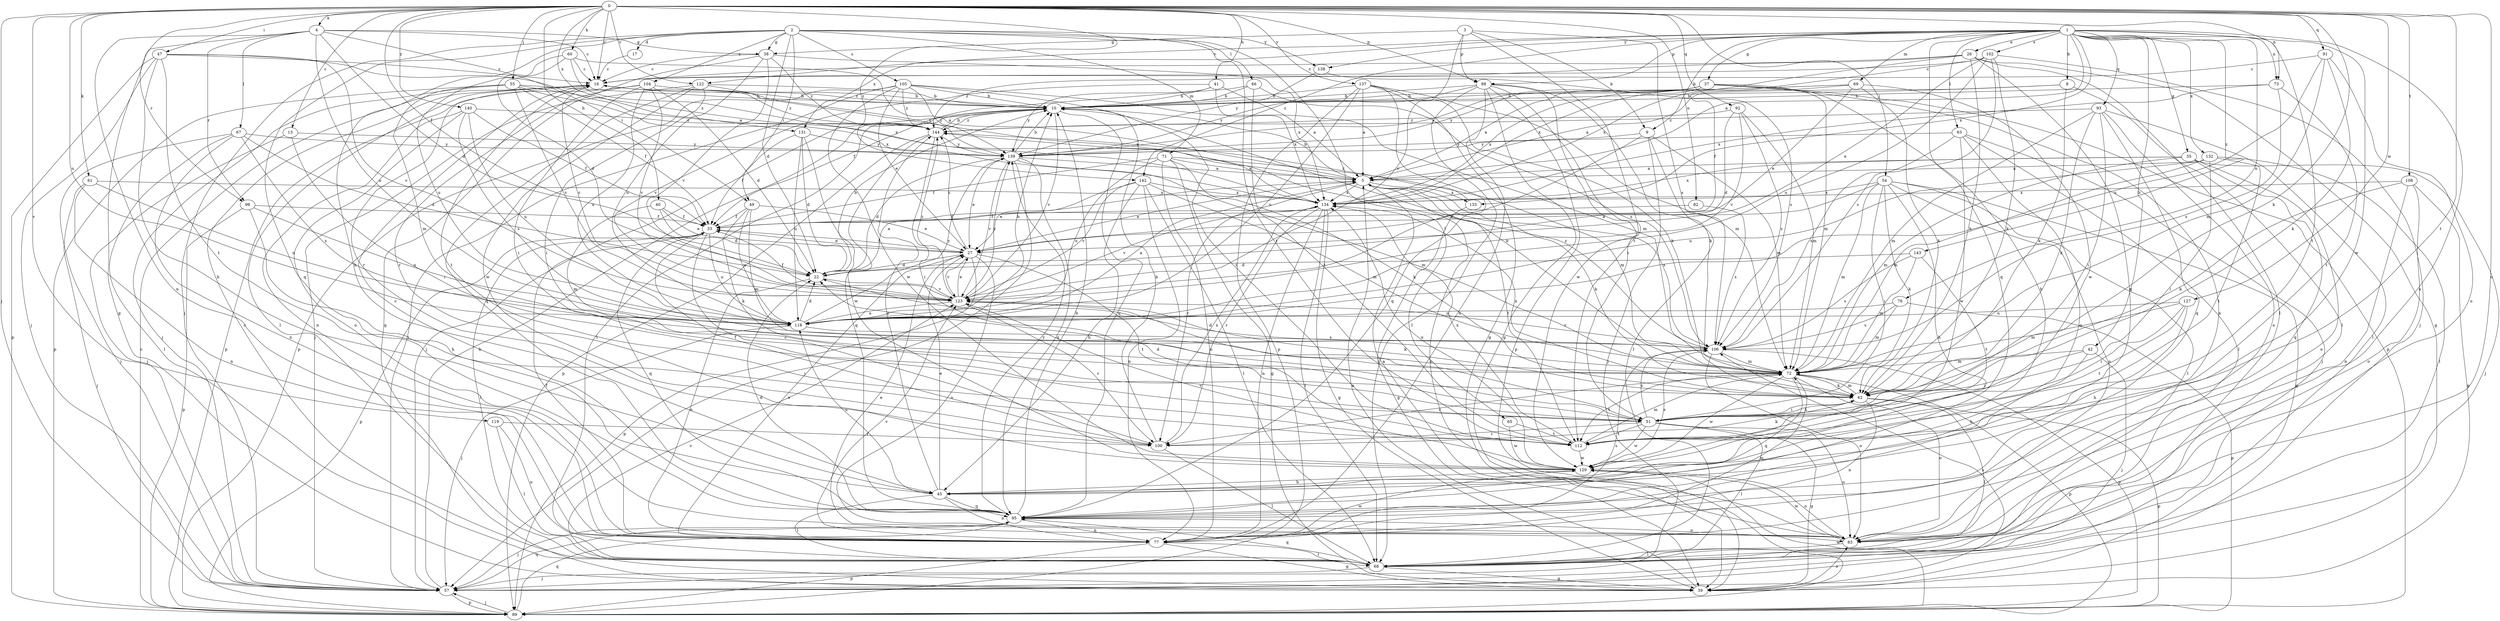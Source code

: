 strict digraph  {
0;
1;
2;
3;
4;
5;
8;
9;
10;
13;
16;
17;
22;
26;
27;
33;
35;
37;
38;
39;
40;
41;
42;
45;
47;
49;
51;
54;
55;
57;
60;
61;
62;
63;
65;
66;
67;
68;
69;
71;
72;
73;
76;
77;
82;
83;
88;
89;
91;
92;
93;
95;
98;
100;
102;
104;
105;
106;
108;
112;
118;
119;
122;
123;
127;
129;
131;
132;
133;
134;
137;
138;
139;
140;
142;
143;
144;
0 -> 4  [label=a];
0 -> 13  [label=c];
0 -> 16  [label=c];
0 -> 33  [label=f];
0 -> 40  [label=h];
0 -> 41  [label=h];
0 -> 47  [label=i];
0 -> 54  [label=j];
0 -> 55  [label=j];
0 -> 57  [label=j];
0 -> 60  [label=k];
0 -> 61  [label=k];
0 -> 62  [label=k];
0 -> 73  [label=n];
0 -> 82  [label=o];
0 -> 83  [label=o];
0 -> 88  [label=p];
0 -> 91  [label=q];
0 -> 92  [label=q];
0 -> 98  [label=r];
0 -> 108  [label=t];
0 -> 112  [label=t];
0 -> 118  [label=u];
0 -> 119  [label=v];
0 -> 122  [label=v];
0 -> 127  [label=w];
0 -> 131  [label=x];
0 -> 137  [label=y];
0 -> 140  [label=z];
0 -> 142  [label=z];
1 -> 5  [label=a];
1 -> 8  [label=b];
1 -> 9  [label=b];
1 -> 26  [label=e];
1 -> 35  [label=g];
1 -> 37  [label=g];
1 -> 42  [label=h];
1 -> 63  [label=l];
1 -> 69  [label=m];
1 -> 73  [label=n];
1 -> 76  [label=n];
1 -> 83  [label=o];
1 -> 88  [label=p];
1 -> 93  [label=q];
1 -> 95  [label=q];
1 -> 102  [label=s];
1 -> 112  [label=t];
1 -> 122  [label=v];
1 -> 129  [label=w];
1 -> 131  [label=x];
1 -> 132  [label=x];
1 -> 133  [label=x];
1 -> 138  [label=y];
1 -> 142  [label=z];
1 -> 143  [label=z];
2 -> 17  [label=d];
2 -> 22  [label=d];
2 -> 38  [label=g];
2 -> 45  [label=h];
2 -> 49  [label=i];
2 -> 57  [label=j];
2 -> 65  [label=l];
2 -> 66  [label=l];
2 -> 71  [label=m];
2 -> 95  [label=q];
2 -> 104  [label=s];
2 -> 105  [label=s];
2 -> 112  [label=t];
2 -> 138  [label=y];
3 -> 9  [label=b];
3 -> 38  [label=g];
3 -> 88  [label=p];
3 -> 106  [label=s];
3 -> 112  [label=t];
3 -> 123  [label=v];
4 -> 16  [label=c];
4 -> 22  [label=d];
4 -> 38  [label=g];
4 -> 39  [label=g];
4 -> 49  [label=i];
4 -> 67  [label=l];
4 -> 77  [label=n];
4 -> 98  [label=r];
4 -> 118  [label=u];
5 -> 10  [label=b];
5 -> 27  [label=e];
5 -> 62  [label=k];
5 -> 83  [label=o];
5 -> 100  [label=r];
5 -> 106  [label=s];
5 -> 112  [label=t];
5 -> 133  [label=x];
5 -> 134  [label=x];
8 -> 5  [label=a];
8 -> 10  [label=b];
8 -> 62  [label=k];
8 -> 68  [label=l];
9 -> 57  [label=j];
9 -> 68  [label=l];
9 -> 72  [label=m];
9 -> 123  [label=v];
9 -> 139  [label=y];
10 -> 16  [label=c];
10 -> 57  [label=j];
10 -> 68  [label=l];
10 -> 95  [label=q];
10 -> 123  [label=v];
10 -> 144  [label=z];
13 -> 51  [label=i];
13 -> 57  [label=j];
13 -> 139  [label=y];
16 -> 10  [label=b];
16 -> 68  [label=l];
16 -> 100  [label=r];
16 -> 112  [label=t];
16 -> 134  [label=x];
16 -> 144  [label=z];
17 -> 16  [label=c];
22 -> 5  [label=a];
22 -> 10  [label=b];
22 -> 77  [label=n];
22 -> 123  [label=v];
26 -> 16  [label=c];
26 -> 39  [label=g];
26 -> 62  [label=k];
26 -> 68  [label=l];
26 -> 95  [label=q];
26 -> 134  [label=x];
26 -> 144  [label=z];
27 -> 22  [label=d];
27 -> 33  [label=f];
27 -> 83  [label=o];
27 -> 89  [label=p];
27 -> 112  [label=t];
27 -> 123  [label=v];
27 -> 144  [label=z];
33 -> 27  [label=e];
33 -> 68  [label=l];
33 -> 89  [label=p];
33 -> 95  [label=q];
33 -> 100  [label=r];
33 -> 118  [label=u];
35 -> 5  [label=a];
35 -> 57  [label=j];
35 -> 72  [label=m];
35 -> 83  [label=o];
35 -> 95  [label=q];
35 -> 134  [label=x];
37 -> 5  [label=a];
37 -> 10  [label=b];
37 -> 45  [label=h];
37 -> 72  [label=m];
37 -> 77  [label=n];
37 -> 89  [label=p];
37 -> 134  [label=x];
37 -> 139  [label=y];
38 -> 16  [label=c];
38 -> 39  [label=g];
38 -> 118  [label=u];
38 -> 123  [label=v];
38 -> 134  [label=x];
38 -> 144  [label=z];
39 -> 5  [label=a];
39 -> 83  [label=o];
39 -> 106  [label=s];
39 -> 123  [label=v];
40 -> 22  [label=d];
40 -> 27  [label=e];
40 -> 33  [label=f];
40 -> 72  [label=m];
41 -> 5  [label=a];
41 -> 10  [label=b];
41 -> 123  [label=v];
41 -> 134  [label=x];
41 -> 139  [label=y];
42 -> 45  [label=h];
42 -> 51  [label=i];
42 -> 57  [label=j];
42 -> 72  [label=m];
45 -> 27  [label=e];
45 -> 68  [label=l];
45 -> 77  [label=n];
45 -> 95  [label=q];
45 -> 118  [label=u];
45 -> 144  [label=z];
47 -> 5  [label=a];
47 -> 16  [label=c];
47 -> 45  [label=h];
47 -> 57  [label=j];
47 -> 89  [label=p];
47 -> 112  [label=t];
47 -> 123  [label=v];
49 -> 27  [label=e];
49 -> 33  [label=f];
49 -> 62  [label=k];
49 -> 72  [label=m];
49 -> 118  [label=u];
51 -> 22  [label=d];
51 -> 39  [label=g];
51 -> 62  [label=k];
51 -> 68  [label=l];
51 -> 83  [label=o];
51 -> 100  [label=r];
51 -> 106  [label=s];
51 -> 112  [label=t];
51 -> 129  [label=w];
54 -> 27  [label=e];
54 -> 39  [label=g];
54 -> 45  [label=h];
54 -> 51  [label=i];
54 -> 62  [label=k];
54 -> 68  [label=l];
54 -> 72  [label=m];
54 -> 83  [label=o];
54 -> 134  [label=x];
55 -> 10  [label=b];
55 -> 33  [label=f];
55 -> 57  [label=j];
55 -> 72  [label=m];
55 -> 89  [label=p];
55 -> 123  [label=v];
55 -> 134  [label=x];
55 -> 144  [label=z];
57 -> 10  [label=b];
57 -> 89  [label=p];
57 -> 95  [label=q];
60 -> 5  [label=a];
60 -> 16  [label=c];
60 -> 22  [label=d];
60 -> 118  [label=u];
60 -> 134  [label=x];
61 -> 57  [label=j];
61 -> 77  [label=n];
61 -> 118  [label=u];
61 -> 134  [label=x];
62 -> 51  [label=i];
62 -> 68  [label=l];
62 -> 72  [label=m];
62 -> 77  [label=n];
62 -> 89  [label=p];
62 -> 134  [label=x];
63 -> 57  [label=j];
63 -> 68  [label=l];
63 -> 95  [label=q];
63 -> 106  [label=s];
63 -> 129  [label=w];
63 -> 139  [label=y];
65 -> 112  [label=t];
65 -> 129  [label=w];
66 -> 10  [label=b];
66 -> 33  [label=f];
66 -> 106  [label=s];
66 -> 112  [label=t];
67 -> 22  [label=d];
67 -> 57  [label=j];
67 -> 68  [label=l];
67 -> 77  [label=n];
67 -> 106  [label=s];
67 -> 139  [label=y];
68 -> 16  [label=c];
68 -> 39  [label=g];
68 -> 57  [label=j];
68 -> 95  [label=q];
69 -> 10  [label=b];
69 -> 27  [label=e];
69 -> 33  [label=f];
69 -> 62  [label=k];
69 -> 129  [label=w];
69 -> 139  [label=y];
71 -> 5  [label=a];
71 -> 33  [label=f];
71 -> 39  [label=g];
71 -> 62  [label=k];
71 -> 72  [label=m];
71 -> 77  [label=n];
71 -> 118  [label=u];
72 -> 10  [label=b];
72 -> 22  [label=d];
72 -> 62  [label=k];
72 -> 83  [label=o];
72 -> 89  [label=p];
72 -> 95  [label=q];
72 -> 100  [label=r];
72 -> 112  [label=t];
72 -> 129  [label=w];
73 -> 10  [label=b];
73 -> 106  [label=s];
73 -> 112  [label=t];
73 -> 134  [label=x];
76 -> 72  [label=m];
76 -> 89  [label=p];
76 -> 106  [label=s];
76 -> 118  [label=u];
77 -> 27  [label=e];
77 -> 33  [label=f];
77 -> 39  [label=g];
77 -> 68  [label=l];
77 -> 72  [label=m];
77 -> 89  [label=p];
77 -> 106  [label=s];
77 -> 123  [label=v];
77 -> 129  [label=w];
82 -> 33  [label=f];
82 -> 106  [label=s];
83 -> 5  [label=a];
83 -> 27  [label=e];
83 -> 68  [label=l];
83 -> 129  [label=w];
88 -> 10  [label=b];
88 -> 39  [label=g];
88 -> 51  [label=i];
88 -> 62  [label=k];
88 -> 68  [label=l];
88 -> 77  [label=n];
88 -> 89  [label=p];
88 -> 129  [label=w];
88 -> 139  [label=y];
89 -> 16  [label=c];
89 -> 57  [label=j];
89 -> 95  [label=q];
89 -> 129  [label=w];
91 -> 16  [label=c];
91 -> 62  [label=k];
91 -> 72  [label=m];
91 -> 83  [label=o];
91 -> 118  [label=u];
92 -> 22  [label=d];
92 -> 72  [label=m];
92 -> 106  [label=s];
92 -> 123  [label=v];
92 -> 144  [label=z];
93 -> 51  [label=i];
93 -> 62  [label=k];
93 -> 68  [label=l];
93 -> 72  [label=m];
93 -> 83  [label=o];
93 -> 95  [label=q];
93 -> 144  [label=z];
95 -> 10  [label=b];
95 -> 16  [label=c];
95 -> 22  [label=d];
95 -> 57  [label=j];
95 -> 77  [label=n];
95 -> 83  [label=o];
95 -> 139  [label=y];
98 -> 33  [label=f];
98 -> 45  [label=h];
98 -> 89  [label=p];
98 -> 118  [label=u];
100 -> 10  [label=b];
100 -> 33  [label=f];
100 -> 62  [label=k];
100 -> 68  [label=l];
100 -> 134  [label=x];
102 -> 16  [label=c];
102 -> 27  [label=e];
102 -> 57  [label=j];
102 -> 62  [label=k];
102 -> 106  [label=s];
102 -> 118  [label=u];
102 -> 134  [label=x];
104 -> 10  [label=b];
104 -> 22  [label=d];
104 -> 51  [label=i];
104 -> 89  [label=p];
104 -> 100  [label=r];
104 -> 118  [label=u];
104 -> 123  [label=v];
105 -> 10  [label=b];
105 -> 27  [label=e];
105 -> 57  [label=j];
105 -> 72  [label=m];
105 -> 89  [label=p];
105 -> 112  [label=t];
105 -> 129  [label=w];
105 -> 139  [label=y];
105 -> 144  [label=z];
106 -> 72  [label=m];
106 -> 83  [label=o];
106 -> 89  [label=p];
106 -> 123  [label=v];
106 -> 144  [label=z];
108 -> 39  [label=g];
108 -> 62  [label=k];
108 -> 77  [label=n];
108 -> 83  [label=o];
108 -> 134  [label=x];
112 -> 72  [label=m];
112 -> 129  [label=w];
112 -> 134  [label=x];
118 -> 5  [label=a];
118 -> 10  [label=b];
118 -> 22  [label=d];
118 -> 57  [label=j];
118 -> 106  [label=s];
118 -> 139  [label=y];
119 -> 68  [label=l];
119 -> 77  [label=n];
119 -> 100  [label=r];
122 -> 10  [label=b];
122 -> 51  [label=i];
122 -> 57  [label=j];
122 -> 95  [label=q];
122 -> 129  [label=w];
122 -> 139  [label=y];
123 -> 16  [label=c];
123 -> 27  [label=e];
123 -> 33  [label=f];
123 -> 51  [label=i];
123 -> 62  [label=k];
123 -> 100  [label=r];
123 -> 118  [label=u];
123 -> 139  [label=y];
123 -> 144  [label=z];
127 -> 45  [label=h];
127 -> 51  [label=i];
127 -> 72  [label=m];
127 -> 112  [label=t];
127 -> 118  [label=u];
129 -> 45  [label=h];
129 -> 83  [label=o];
129 -> 106  [label=s];
129 -> 123  [label=v];
129 -> 134  [label=x];
131 -> 22  [label=d];
131 -> 33  [label=f];
131 -> 118  [label=u];
131 -> 129  [label=w];
131 -> 139  [label=y];
132 -> 5  [label=a];
132 -> 51  [label=i];
132 -> 68  [label=l];
132 -> 72  [label=m];
132 -> 112  [label=t];
132 -> 118  [label=u];
133 -> 39  [label=g];
133 -> 144  [label=z];
134 -> 33  [label=f];
134 -> 39  [label=g];
134 -> 68  [label=l];
134 -> 77  [label=n];
134 -> 100  [label=r];
134 -> 123  [label=v];
137 -> 5  [label=a];
137 -> 10  [label=b];
137 -> 39  [label=g];
137 -> 62  [label=k];
137 -> 72  [label=m];
137 -> 89  [label=p];
137 -> 95  [label=q];
137 -> 118  [label=u];
138 -> 106  [label=s];
138 -> 139  [label=y];
139 -> 5  [label=a];
139 -> 10  [label=b];
139 -> 22  [label=d];
139 -> 27  [label=e];
139 -> 57  [label=j];
139 -> 72  [label=m];
139 -> 95  [label=q];
139 -> 123  [label=v];
140 -> 33  [label=f];
140 -> 77  [label=n];
140 -> 83  [label=o];
140 -> 106  [label=s];
140 -> 118  [label=u];
140 -> 144  [label=z];
142 -> 27  [label=e];
142 -> 45  [label=h];
142 -> 68  [label=l];
142 -> 72  [label=m];
142 -> 77  [label=n];
142 -> 123  [label=v];
142 -> 134  [label=x];
143 -> 22  [label=d];
143 -> 72  [label=m];
143 -> 106  [label=s];
143 -> 112  [label=t];
144 -> 10  [label=b];
144 -> 51  [label=i];
144 -> 89  [label=p];
144 -> 95  [label=q];
144 -> 139  [label=y];
}
